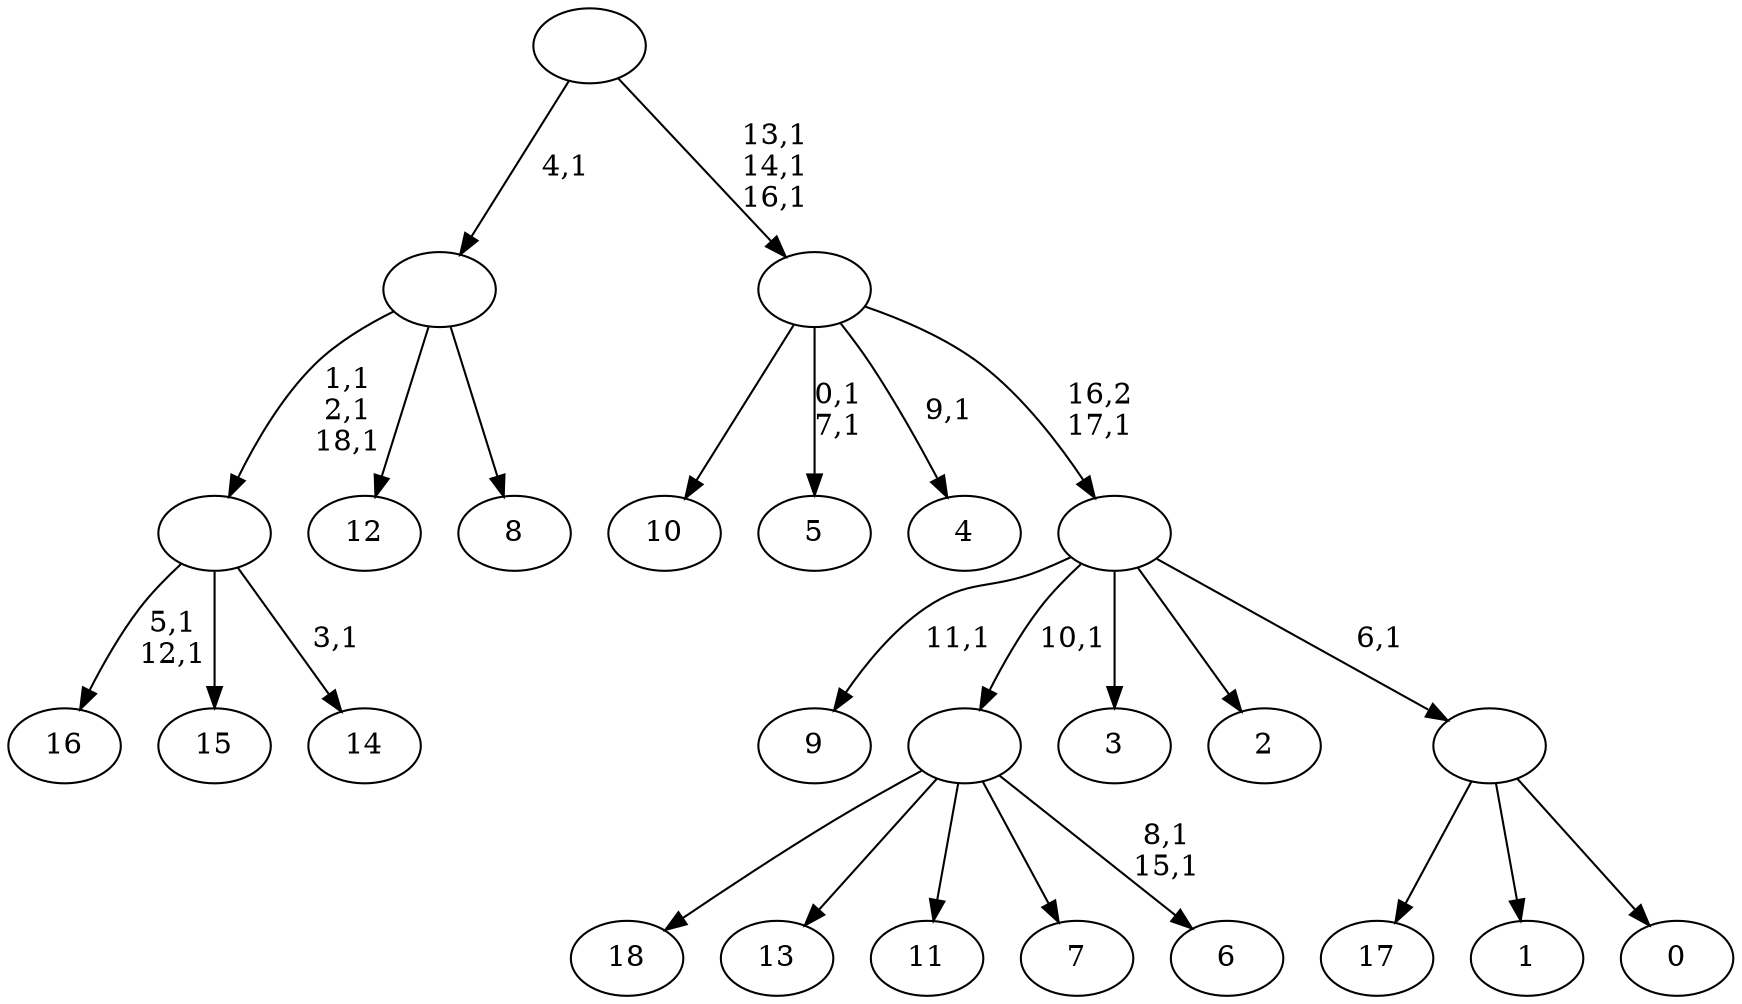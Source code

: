 digraph T {
	38 [label="18"]
	37 [label="17"]
	36 [label="16"]
	33 [label="15"]
	32 [label="14"]
	30 [label=""]
	27 [label="13"]
	26 [label="12"]
	25 [label="11"]
	24 [label="10"]
	23 [label="9"]
	21 [label="8"]
	20 [label=""]
	19 [label="7"]
	18 [label="6"]
	15 [label=""]
	14 [label="5"]
	11 [label="4"]
	9 [label="3"]
	8 [label="2"]
	7 [label="1"]
	6 [label="0"]
	5 [label=""]
	4 [label=""]
	3 [label=""]
	0 [label=""]
	30 -> 32 [label="3,1"]
	30 -> 36 [label="5,1\n12,1"]
	30 -> 33 [label=""]
	20 -> 30 [label="1,1\n2,1\n18,1"]
	20 -> 26 [label=""]
	20 -> 21 [label=""]
	15 -> 18 [label="8,1\n15,1"]
	15 -> 38 [label=""]
	15 -> 27 [label=""]
	15 -> 25 [label=""]
	15 -> 19 [label=""]
	5 -> 37 [label=""]
	5 -> 7 [label=""]
	5 -> 6 [label=""]
	4 -> 23 [label="11,1"]
	4 -> 15 [label="10,1"]
	4 -> 9 [label=""]
	4 -> 8 [label=""]
	4 -> 5 [label="6,1"]
	3 -> 11 [label="9,1"]
	3 -> 14 [label="0,1\n7,1"]
	3 -> 24 [label=""]
	3 -> 4 [label="16,2\n17,1"]
	0 -> 3 [label="13,1\n14,1\n16,1"]
	0 -> 20 [label="4,1"]
}
